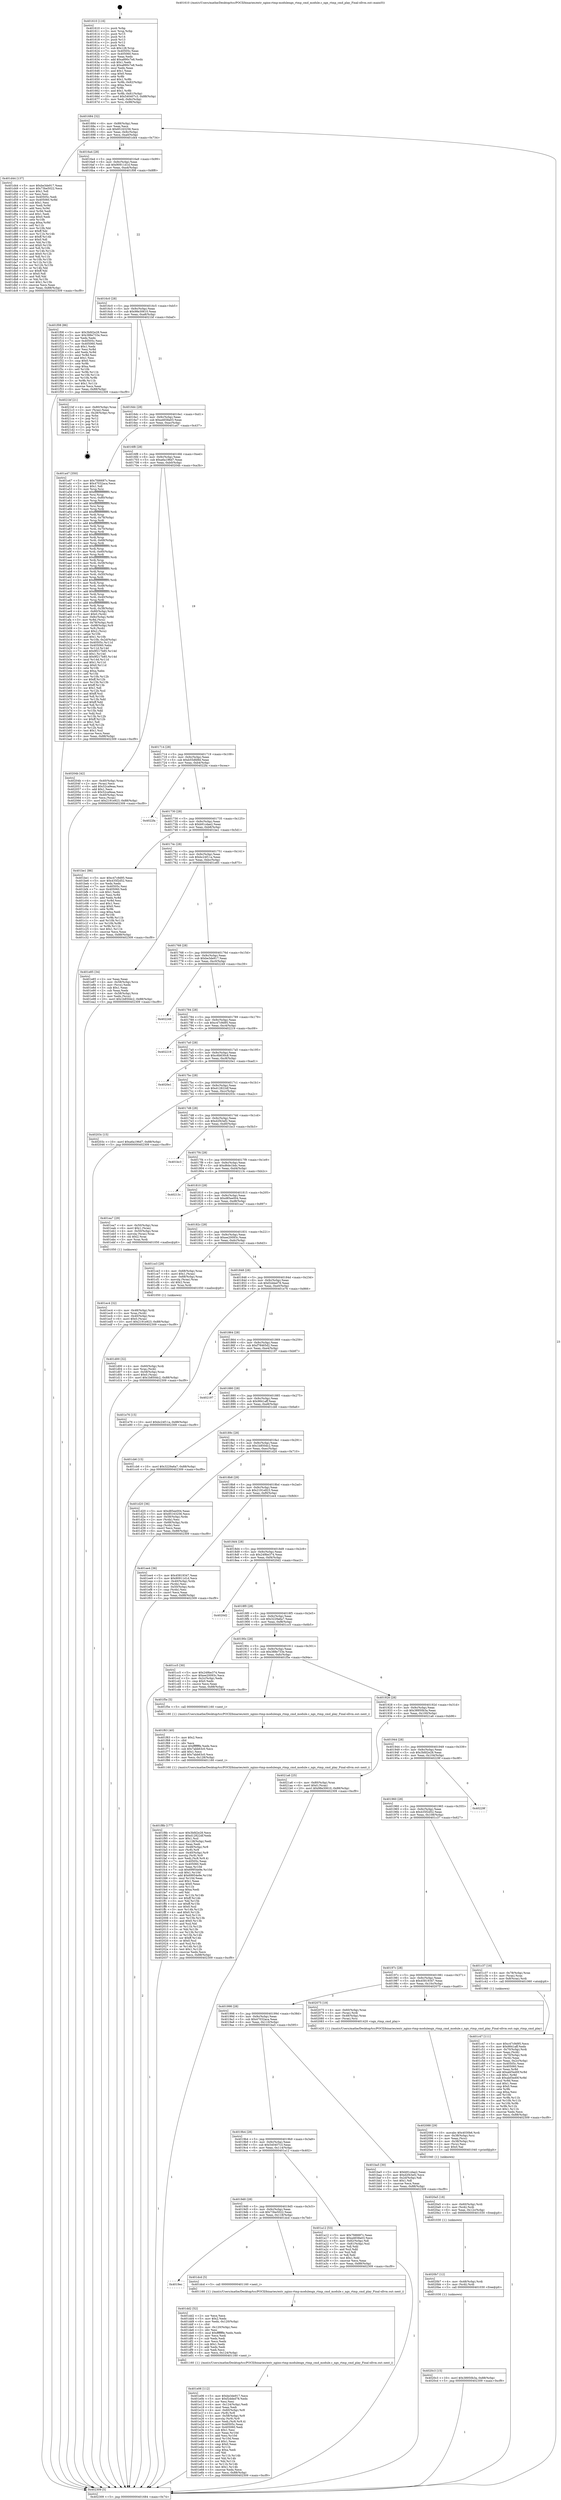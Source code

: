 digraph "0x401610" {
  label = "0x401610 (/mnt/c/Users/mathe/Desktop/tcc/POCII/binaries/extr_nginx-rtmp-modulengx_rtmp_cmd_module.c_ngx_rtmp_cmd_play_Final-ollvm.out::main(0))"
  labelloc = "t"
  node[shape=record]

  Entry [label="",width=0.3,height=0.3,shape=circle,fillcolor=black,style=filled]
  "0x401684" [label="{
     0x401684 [32]\l
     | [instrs]\l
     &nbsp;&nbsp;0x401684 \<+6\>: mov -0x88(%rbp),%eax\l
     &nbsp;&nbsp;0x40168a \<+2\>: mov %eax,%ecx\l
     &nbsp;&nbsp;0x40168c \<+6\>: sub $0x85163256,%ecx\l
     &nbsp;&nbsp;0x401692 \<+6\>: mov %eax,-0x9c(%rbp)\l
     &nbsp;&nbsp;0x401698 \<+6\>: mov %ecx,-0xa0(%rbp)\l
     &nbsp;&nbsp;0x40169e \<+6\>: je 0000000000401d44 \<main+0x734\>\l
  }"]
  "0x401d44" [label="{
     0x401d44 [137]\l
     | [instrs]\l
     &nbsp;&nbsp;0x401d44 \<+5\>: mov $0xbe3de917,%eax\l
     &nbsp;&nbsp;0x401d49 \<+5\>: mov $0x73be5022,%ecx\l
     &nbsp;&nbsp;0x401d4e \<+2\>: mov $0x1,%dl\l
     &nbsp;&nbsp;0x401d50 \<+2\>: xor %esi,%esi\l
     &nbsp;&nbsp;0x401d52 \<+7\>: mov 0x40505c,%edi\l
     &nbsp;&nbsp;0x401d59 \<+8\>: mov 0x405060,%r8d\l
     &nbsp;&nbsp;0x401d61 \<+3\>: sub $0x1,%esi\l
     &nbsp;&nbsp;0x401d64 \<+3\>: mov %edi,%r9d\l
     &nbsp;&nbsp;0x401d67 \<+3\>: add %esi,%r9d\l
     &nbsp;&nbsp;0x401d6a \<+4\>: imul %r9d,%edi\l
     &nbsp;&nbsp;0x401d6e \<+3\>: and $0x1,%edi\l
     &nbsp;&nbsp;0x401d71 \<+3\>: cmp $0x0,%edi\l
     &nbsp;&nbsp;0x401d74 \<+4\>: sete %r10b\l
     &nbsp;&nbsp;0x401d78 \<+4\>: cmp $0xa,%r8d\l
     &nbsp;&nbsp;0x401d7c \<+4\>: setl %r11b\l
     &nbsp;&nbsp;0x401d80 \<+3\>: mov %r10b,%bl\l
     &nbsp;&nbsp;0x401d83 \<+3\>: xor $0xff,%bl\l
     &nbsp;&nbsp;0x401d86 \<+3\>: mov %r11b,%r14b\l
     &nbsp;&nbsp;0x401d89 \<+4\>: xor $0xff,%r14b\l
     &nbsp;&nbsp;0x401d8d \<+3\>: xor $0x0,%dl\l
     &nbsp;&nbsp;0x401d90 \<+3\>: mov %bl,%r15b\l
     &nbsp;&nbsp;0x401d93 \<+4\>: and $0x0,%r15b\l
     &nbsp;&nbsp;0x401d97 \<+3\>: and %dl,%r10b\l
     &nbsp;&nbsp;0x401d9a \<+3\>: mov %r14b,%r12b\l
     &nbsp;&nbsp;0x401d9d \<+4\>: and $0x0,%r12b\l
     &nbsp;&nbsp;0x401da1 \<+3\>: and %dl,%r11b\l
     &nbsp;&nbsp;0x401da4 \<+3\>: or %r10b,%r15b\l
     &nbsp;&nbsp;0x401da7 \<+3\>: or %r11b,%r12b\l
     &nbsp;&nbsp;0x401daa \<+3\>: xor %r12b,%r15b\l
     &nbsp;&nbsp;0x401dad \<+3\>: or %r14b,%bl\l
     &nbsp;&nbsp;0x401db0 \<+3\>: xor $0xff,%bl\l
     &nbsp;&nbsp;0x401db3 \<+3\>: or $0x0,%dl\l
     &nbsp;&nbsp;0x401db6 \<+2\>: and %dl,%bl\l
     &nbsp;&nbsp;0x401db8 \<+3\>: or %bl,%r15b\l
     &nbsp;&nbsp;0x401dbb \<+4\>: test $0x1,%r15b\l
     &nbsp;&nbsp;0x401dbf \<+3\>: cmovne %ecx,%eax\l
     &nbsp;&nbsp;0x401dc2 \<+6\>: mov %eax,-0x88(%rbp)\l
     &nbsp;&nbsp;0x401dc8 \<+5\>: jmp 0000000000402309 \<main+0xcf9\>\l
  }"]
  "0x4016a4" [label="{
     0x4016a4 [28]\l
     | [instrs]\l
     &nbsp;&nbsp;0x4016a4 \<+5\>: jmp 00000000004016a9 \<main+0x99\>\l
     &nbsp;&nbsp;0x4016a9 \<+6\>: mov -0x9c(%rbp),%eax\l
     &nbsp;&nbsp;0x4016af \<+5\>: sub $0x90911d1d,%eax\l
     &nbsp;&nbsp;0x4016b4 \<+6\>: mov %eax,-0xa4(%rbp)\l
     &nbsp;&nbsp;0x4016ba \<+6\>: je 0000000000401f08 \<main+0x8f8\>\l
  }"]
  Exit [label="",width=0.3,height=0.3,shape=circle,fillcolor=black,style=filled,peripheries=2]
  "0x401f08" [label="{
     0x401f08 [86]\l
     | [instrs]\l
     &nbsp;&nbsp;0x401f08 \<+5\>: mov $0x3bfd2e28,%eax\l
     &nbsp;&nbsp;0x401f0d \<+5\>: mov $0x388e733e,%ecx\l
     &nbsp;&nbsp;0x401f12 \<+2\>: xor %edx,%edx\l
     &nbsp;&nbsp;0x401f14 \<+7\>: mov 0x40505c,%esi\l
     &nbsp;&nbsp;0x401f1b \<+7\>: mov 0x405060,%edi\l
     &nbsp;&nbsp;0x401f22 \<+3\>: sub $0x1,%edx\l
     &nbsp;&nbsp;0x401f25 \<+3\>: mov %esi,%r8d\l
     &nbsp;&nbsp;0x401f28 \<+3\>: add %edx,%r8d\l
     &nbsp;&nbsp;0x401f2b \<+4\>: imul %r8d,%esi\l
     &nbsp;&nbsp;0x401f2f \<+3\>: and $0x1,%esi\l
     &nbsp;&nbsp;0x401f32 \<+3\>: cmp $0x0,%esi\l
     &nbsp;&nbsp;0x401f35 \<+4\>: sete %r9b\l
     &nbsp;&nbsp;0x401f39 \<+3\>: cmp $0xa,%edi\l
     &nbsp;&nbsp;0x401f3c \<+4\>: setl %r10b\l
     &nbsp;&nbsp;0x401f40 \<+3\>: mov %r9b,%r11b\l
     &nbsp;&nbsp;0x401f43 \<+3\>: and %r10b,%r11b\l
     &nbsp;&nbsp;0x401f46 \<+3\>: xor %r10b,%r9b\l
     &nbsp;&nbsp;0x401f49 \<+3\>: or %r9b,%r11b\l
     &nbsp;&nbsp;0x401f4c \<+4\>: test $0x1,%r11b\l
     &nbsp;&nbsp;0x401f50 \<+3\>: cmovne %ecx,%eax\l
     &nbsp;&nbsp;0x401f53 \<+6\>: mov %eax,-0x88(%rbp)\l
     &nbsp;&nbsp;0x401f59 \<+5\>: jmp 0000000000402309 \<main+0xcf9\>\l
  }"]
  "0x4016c0" [label="{
     0x4016c0 [28]\l
     | [instrs]\l
     &nbsp;&nbsp;0x4016c0 \<+5\>: jmp 00000000004016c5 \<main+0xb5\>\l
     &nbsp;&nbsp;0x4016c5 \<+6\>: mov -0x9c(%rbp),%eax\l
     &nbsp;&nbsp;0x4016cb \<+5\>: sub $0x98e30610,%eax\l
     &nbsp;&nbsp;0x4016d0 \<+6\>: mov %eax,-0xa8(%rbp)\l
     &nbsp;&nbsp;0x4016d6 \<+6\>: je 00000000004021bf \<main+0xbaf\>\l
  }"]
  "0x4020c3" [label="{
     0x4020c3 [15]\l
     | [instrs]\l
     &nbsp;&nbsp;0x4020c3 \<+10\>: movl $0x38950b3a,-0x88(%rbp)\l
     &nbsp;&nbsp;0x4020cd \<+5\>: jmp 0000000000402309 \<main+0xcf9\>\l
  }"]
  "0x4021bf" [label="{
     0x4021bf [21]\l
     | [instrs]\l
     &nbsp;&nbsp;0x4021bf \<+4\>: mov -0x80(%rbp),%rax\l
     &nbsp;&nbsp;0x4021c3 \<+2\>: mov (%rax),%eax\l
     &nbsp;&nbsp;0x4021c5 \<+4\>: lea -0x28(%rbp),%rsp\l
     &nbsp;&nbsp;0x4021c9 \<+1\>: pop %rbx\l
     &nbsp;&nbsp;0x4021ca \<+2\>: pop %r12\l
     &nbsp;&nbsp;0x4021cc \<+2\>: pop %r13\l
     &nbsp;&nbsp;0x4021ce \<+2\>: pop %r14\l
     &nbsp;&nbsp;0x4021d0 \<+2\>: pop %r15\l
     &nbsp;&nbsp;0x4021d2 \<+1\>: pop %rbp\l
     &nbsp;&nbsp;0x4021d3 \<+1\>: ret\l
  }"]
  "0x4016dc" [label="{
     0x4016dc [28]\l
     | [instrs]\l
     &nbsp;&nbsp;0x4016dc \<+5\>: jmp 00000000004016e1 \<main+0xd1\>\l
     &nbsp;&nbsp;0x4016e1 \<+6\>: mov -0x9c(%rbp),%eax\l
     &nbsp;&nbsp;0x4016e7 \<+5\>: sub $0xa4658a03,%eax\l
     &nbsp;&nbsp;0x4016ec \<+6\>: mov %eax,-0xac(%rbp)\l
     &nbsp;&nbsp;0x4016f2 \<+6\>: je 0000000000401a47 \<main+0x437\>\l
  }"]
  "0x4020b7" [label="{
     0x4020b7 [12]\l
     | [instrs]\l
     &nbsp;&nbsp;0x4020b7 \<+4\>: mov -0x48(%rbp),%rdi\l
     &nbsp;&nbsp;0x4020bb \<+3\>: mov (%rdi),%rdi\l
     &nbsp;&nbsp;0x4020be \<+5\>: call 0000000000401030 \<free@plt\>\l
     | [calls]\l
     &nbsp;&nbsp;0x401030 \{1\} (unknown)\l
  }"]
  "0x401a47" [label="{
     0x401a47 [350]\l
     | [instrs]\l
     &nbsp;&nbsp;0x401a47 \<+5\>: mov $0x7fd6687c,%eax\l
     &nbsp;&nbsp;0x401a4c \<+5\>: mov $0x47032aca,%ecx\l
     &nbsp;&nbsp;0x401a51 \<+2\>: mov $0x1,%dl\l
     &nbsp;&nbsp;0x401a53 \<+3\>: mov %rsp,%rsi\l
     &nbsp;&nbsp;0x401a56 \<+4\>: add $0xfffffffffffffff0,%rsi\l
     &nbsp;&nbsp;0x401a5a \<+3\>: mov %rsi,%rsp\l
     &nbsp;&nbsp;0x401a5d \<+4\>: mov %rsi,-0x80(%rbp)\l
     &nbsp;&nbsp;0x401a61 \<+3\>: mov %rsp,%rsi\l
     &nbsp;&nbsp;0x401a64 \<+4\>: add $0xfffffffffffffff0,%rsi\l
     &nbsp;&nbsp;0x401a68 \<+3\>: mov %rsi,%rsp\l
     &nbsp;&nbsp;0x401a6b \<+3\>: mov %rsp,%rdi\l
     &nbsp;&nbsp;0x401a6e \<+4\>: add $0xfffffffffffffff0,%rdi\l
     &nbsp;&nbsp;0x401a72 \<+3\>: mov %rdi,%rsp\l
     &nbsp;&nbsp;0x401a75 \<+4\>: mov %rdi,-0x78(%rbp)\l
     &nbsp;&nbsp;0x401a79 \<+3\>: mov %rsp,%rdi\l
     &nbsp;&nbsp;0x401a7c \<+4\>: add $0xfffffffffffffff0,%rdi\l
     &nbsp;&nbsp;0x401a80 \<+3\>: mov %rdi,%rsp\l
     &nbsp;&nbsp;0x401a83 \<+4\>: mov %rdi,-0x70(%rbp)\l
     &nbsp;&nbsp;0x401a87 \<+3\>: mov %rsp,%rdi\l
     &nbsp;&nbsp;0x401a8a \<+4\>: add $0xfffffffffffffff0,%rdi\l
     &nbsp;&nbsp;0x401a8e \<+3\>: mov %rdi,%rsp\l
     &nbsp;&nbsp;0x401a91 \<+4\>: mov %rdi,-0x68(%rbp)\l
     &nbsp;&nbsp;0x401a95 \<+3\>: mov %rsp,%rdi\l
     &nbsp;&nbsp;0x401a98 \<+4\>: add $0xfffffffffffffff0,%rdi\l
     &nbsp;&nbsp;0x401a9c \<+3\>: mov %rdi,%rsp\l
     &nbsp;&nbsp;0x401a9f \<+4\>: mov %rdi,-0x60(%rbp)\l
     &nbsp;&nbsp;0x401aa3 \<+3\>: mov %rsp,%rdi\l
     &nbsp;&nbsp;0x401aa6 \<+4\>: add $0xfffffffffffffff0,%rdi\l
     &nbsp;&nbsp;0x401aaa \<+3\>: mov %rdi,%rsp\l
     &nbsp;&nbsp;0x401aad \<+4\>: mov %rdi,-0x58(%rbp)\l
     &nbsp;&nbsp;0x401ab1 \<+3\>: mov %rsp,%rdi\l
     &nbsp;&nbsp;0x401ab4 \<+4\>: add $0xfffffffffffffff0,%rdi\l
     &nbsp;&nbsp;0x401ab8 \<+3\>: mov %rdi,%rsp\l
     &nbsp;&nbsp;0x401abb \<+4\>: mov %rdi,-0x50(%rbp)\l
     &nbsp;&nbsp;0x401abf \<+3\>: mov %rsp,%rdi\l
     &nbsp;&nbsp;0x401ac2 \<+4\>: add $0xfffffffffffffff0,%rdi\l
     &nbsp;&nbsp;0x401ac6 \<+3\>: mov %rdi,%rsp\l
     &nbsp;&nbsp;0x401ac9 \<+4\>: mov %rdi,-0x48(%rbp)\l
     &nbsp;&nbsp;0x401acd \<+3\>: mov %rsp,%rdi\l
     &nbsp;&nbsp;0x401ad0 \<+4\>: add $0xfffffffffffffff0,%rdi\l
     &nbsp;&nbsp;0x401ad4 \<+3\>: mov %rdi,%rsp\l
     &nbsp;&nbsp;0x401ad7 \<+4\>: mov %rdi,-0x40(%rbp)\l
     &nbsp;&nbsp;0x401adb \<+3\>: mov %rsp,%rdi\l
     &nbsp;&nbsp;0x401ade \<+4\>: add $0xfffffffffffffff0,%rdi\l
     &nbsp;&nbsp;0x401ae2 \<+3\>: mov %rdi,%rsp\l
     &nbsp;&nbsp;0x401ae5 \<+4\>: mov %rdi,-0x38(%rbp)\l
     &nbsp;&nbsp;0x401ae9 \<+4\>: mov -0x80(%rbp),%rdi\l
     &nbsp;&nbsp;0x401aed \<+6\>: movl $0x0,(%rdi)\l
     &nbsp;&nbsp;0x401af3 \<+7\>: mov -0x8c(%rbp),%r8d\l
     &nbsp;&nbsp;0x401afa \<+3\>: mov %r8d,(%rsi)\l
     &nbsp;&nbsp;0x401afd \<+4\>: mov -0x78(%rbp),%rdi\l
     &nbsp;&nbsp;0x401b01 \<+7\>: mov -0x98(%rbp),%r9\l
     &nbsp;&nbsp;0x401b08 \<+3\>: mov %r9,(%rdi)\l
     &nbsp;&nbsp;0x401b0b \<+3\>: cmpl $0x2,(%rsi)\l
     &nbsp;&nbsp;0x401b0e \<+4\>: setne %r10b\l
     &nbsp;&nbsp;0x401b12 \<+4\>: and $0x1,%r10b\l
     &nbsp;&nbsp;0x401b16 \<+4\>: mov %r10b,-0x2d(%rbp)\l
     &nbsp;&nbsp;0x401b1a \<+8\>: mov 0x40505c,%r11d\l
     &nbsp;&nbsp;0x401b22 \<+7\>: mov 0x405060,%ebx\l
     &nbsp;&nbsp;0x401b29 \<+3\>: mov %r11d,%r14d\l
     &nbsp;&nbsp;0x401b2c \<+7\>: add $0x9f217b85,%r14d\l
     &nbsp;&nbsp;0x401b33 \<+4\>: sub $0x1,%r14d\l
     &nbsp;&nbsp;0x401b37 \<+7\>: sub $0x9f217b85,%r14d\l
     &nbsp;&nbsp;0x401b3e \<+4\>: imul %r14d,%r11d\l
     &nbsp;&nbsp;0x401b42 \<+4\>: and $0x1,%r11d\l
     &nbsp;&nbsp;0x401b46 \<+4\>: cmp $0x0,%r11d\l
     &nbsp;&nbsp;0x401b4a \<+4\>: sete %r10b\l
     &nbsp;&nbsp;0x401b4e \<+3\>: cmp $0xa,%ebx\l
     &nbsp;&nbsp;0x401b51 \<+4\>: setl %r15b\l
     &nbsp;&nbsp;0x401b55 \<+3\>: mov %r10b,%r12b\l
     &nbsp;&nbsp;0x401b58 \<+4\>: xor $0xff,%r12b\l
     &nbsp;&nbsp;0x401b5c \<+3\>: mov %r15b,%r13b\l
     &nbsp;&nbsp;0x401b5f \<+4\>: xor $0xff,%r13b\l
     &nbsp;&nbsp;0x401b63 \<+3\>: xor $0x1,%dl\l
     &nbsp;&nbsp;0x401b66 \<+3\>: mov %r12b,%sil\l
     &nbsp;&nbsp;0x401b69 \<+4\>: and $0xff,%sil\l
     &nbsp;&nbsp;0x401b6d \<+3\>: and %dl,%r10b\l
     &nbsp;&nbsp;0x401b70 \<+3\>: mov %r13b,%dil\l
     &nbsp;&nbsp;0x401b73 \<+4\>: and $0xff,%dil\l
     &nbsp;&nbsp;0x401b77 \<+3\>: and %dl,%r15b\l
     &nbsp;&nbsp;0x401b7a \<+3\>: or %r10b,%sil\l
     &nbsp;&nbsp;0x401b7d \<+3\>: or %r15b,%dil\l
     &nbsp;&nbsp;0x401b80 \<+3\>: xor %dil,%sil\l
     &nbsp;&nbsp;0x401b83 \<+3\>: or %r13b,%r12b\l
     &nbsp;&nbsp;0x401b86 \<+4\>: xor $0xff,%r12b\l
     &nbsp;&nbsp;0x401b8a \<+3\>: or $0x1,%dl\l
     &nbsp;&nbsp;0x401b8d \<+3\>: and %dl,%r12b\l
     &nbsp;&nbsp;0x401b90 \<+3\>: or %r12b,%sil\l
     &nbsp;&nbsp;0x401b93 \<+4\>: test $0x1,%sil\l
     &nbsp;&nbsp;0x401b97 \<+3\>: cmovne %ecx,%eax\l
     &nbsp;&nbsp;0x401b9a \<+6\>: mov %eax,-0x88(%rbp)\l
     &nbsp;&nbsp;0x401ba0 \<+5\>: jmp 0000000000402309 \<main+0xcf9\>\l
  }"]
  "0x4016f8" [label="{
     0x4016f8 [28]\l
     | [instrs]\l
     &nbsp;&nbsp;0x4016f8 \<+5\>: jmp 00000000004016fd \<main+0xed\>\l
     &nbsp;&nbsp;0x4016fd \<+6\>: mov -0x9c(%rbp),%eax\l
     &nbsp;&nbsp;0x401703 \<+5\>: sub $0xa6a196d7,%eax\l
     &nbsp;&nbsp;0x401708 \<+6\>: mov %eax,-0xb0(%rbp)\l
     &nbsp;&nbsp;0x40170e \<+6\>: je 000000000040204b \<main+0xa3b\>\l
  }"]
  "0x4020a5" [label="{
     0x4020a5 [18]\l
     | [instrs]\l
     &nbsp;&nbsp;0x4020a5 \<+4\>: mov -0x60(%rbp),%rdi\l
     &nbsp;&nbsp;0x4020a9 \<+3\>: mov (%rdi),%rdi\l
     &nbsp;&nbsp;0x4020ac \<+6\>: mov %eax,-0x12c(%rbp)\l
     &nbsp;&nbsp;0x4020b2 \<+5\>: call 0000000000401030 \<free@plt\>\l
     | [calls]\l
     &nbsp;&nbsp;0x401030 \{1\} (unknown)\l
  }"]
  "0x40204b" [label="{
     0x40204b [42]\l
     | [instrs]\l
     &nbsp;&nbsp;0x40204b \<+4\>: mov -0x40(%rbp),%rax\l
     &nbsp;&nbsp;0x40204f \<+2\>: mov (%rax),%ecx\l
     &nbsp;&nbsp;0x402051 \<+6\>: add $0x52ca9eaa,%ecx\l
     &nbsp;&nbsp;0x402057 \<+3\>: add $0x1,%ecx\l
     &nbsp;&nbsp;0x40205a \<+6\>: sub $0x52ca9eaa,%ecx\l
     &nbsp;&nbsp;0x402060 \<+4\>: mov -0x40(%rbp),%rax\l
     &nbsp;&nbsp;0x402064 \<+2\>: mov %ecx,(%rax)\l
     &nbsp;&nbsp;0x402066 \<+10\>: movl $0x2191e923,-0x88(%rbp)\l
     &nbsp;&nbsp;0x402070 \<+5\>: jmp 0000000000402309 \<main+0xcf9\>\l
  }"]
  "0x401714" [label="{
     0x401714 [28]\l
     | [instrs]\l
     &nbsp;&nbsp;0x401714 \<+5\>: jmp 0000000000401719 \<main+0x109\>\l
     &nbsp;&nbsp;0x401719 \<+6\>: mov -0x9c(%rbp),%eax\l
     &nbsp;&nbsp;0x40171f \<+5\>: sub $0xb55dfd9d,%eax\l
     &nbsp;&nbsp;0x401724 \<+6\>: mov %eax,-0xb4(%rbp)\l
     &nbsp;&nbsp;0x40172a \<+6\>: je 00000000004022fa \<main+0xcea\>\l
  }"]
  "0x402088" [label="{
     0x402088 [29]\l
     | [instrs]\l
     &nbsp;&nbsp;0x402088 \<+10\>: movabs $0x4030b6,%rdi\l
     &nbsp;&nbsp;0x402092 \<+4\>: mov -0x38(%rbp),%rsi\l
     &nbsp;&nbsp;0x402096 \<+2\>: mov %eax,(%rsi)\l
     &nbsp;&nbsp;0x402098 \<+4\>: mov -0x38(%rbp),%rsi\l
     &nbsp;&nbsp;0x40209c \<+2\>: mov (%rsi),%esi\l
     &nbsp;&nbsp;0x40209e \<+2\>: mov $0x0,%al\l
     &nbsp;&nbsp;0x4020a0 \<+5\>: call 0000000000401040 \<printf@plt\>\l
     | [calls]\l
     &nbsp;&nbsp;0x401040 \{1\} (unknown)\l
  }"]
  "0x4022fa" [label="{
     0x4022fa\l
  }", style=dashed]
  "0x401730" [label="{
     0x401730 [28]\l
     | [instrs]\l
     &nbsp;&nbsp;0x401730 \<+5\>: jmp 0000000000401735 \<main+0x125\>\l
     &nbsp;&nbsp;0x401735 \<+6\>: mov -0x9c(%rbp),%eax\l
     &nbsp;&nbsp;0x40173b \<+5\>: sub $0xb91cdae2,%eax\l
     &nbsp;&nbsp;0x401740 \<+6\>: mov %eax,-0xb8(%rbp)\l
     &nbsp;&nbsp;0x401746 \<+6\>: je 0000000000401be1 \<main+0x5d1\>\l
  }"]
  "0x401f8b" [label="{
     0x401f8b [177]\l
     | [instrs]\l
     &nbsp;&nbsp;0x401f8b \<+5\>: mov $0x3bfd2e28,%ecx\l
     &nbsp;&nbsp;0x401f90 \<+5\>: mov $0xd12822df,%edx\l
     &nbsp;&nbsp;0x401f95 \<+3\>: mov $0x1,%sil\l
     &nbsp;&nbsp;0x401f98 \<+6\>: mov -0x128(%rbp),%edi\l
     &nbsp;&nbsp;0x401f9e \<+3\>: imul %eax,%edi\l
     &nbsp;&nbsp;0x401fa1 \<+4\>: mov -0x48(%rbp),%r8\l
     &nbsp;&nbsp;0x401fa5 \<+3\>: mov (%r8),%r8\l
     &nbsp;&nbsp;0x401fa8 \<+4\>: mov -0x40(%rbp),%r9\l
     &nbsp;&nbsp;0x401fac \<+3\>: movslq (%r9),%r9\l
     &nbsp;&nbsp;0x401faf \<+4\>: mov %edi,(%r8,%r9,4)\l
     &nbsp;&nbsp;0x401fb3 \<+7\>: mov 0x40505c,%eax\l
     &nbsp;&nbsp;0x401fba \<+7\>: mov 0x405060,%edi\l
     &nbsp;&nbsp;0x401fc1 \<+3\>: mov %eax,%r10d\l
     &nbsp;&nbsp;0x401fc4 \<+7\>: sub $0x69954e9e,%r10d\l
     &nbsp;&nbsp;0x401fcb \<+4\>: sub $0x1,%r10d\l
     &nbsp;&nbsp;0x401fcf \<+7\>: add $0x69954e9e,%r10d\l
     &nbsp;&nbsp;0x401fd6 \<+4\>: imul %r10d,%eax\l
     &nbsp;&nbsp;0x401fda \<+3\>: and $0x1,%eax\l
     &nbsp;&nbsp;0x401fdd \<+3\>: cmp $0x0,%eax\l
     &nbsp;&nbsp;0x401fe0 \<+4\>: sete %r11b\l
     &nbsp;&nbsp;0x401fe4 \<+3\>: cmp $0xa,%edi\l
     &nbsp;&nbsp;0x401fe7 \<+3\>: setl %bl\l
     &nbsp;&nbsp;0x401fea \<+3\>: mov %r11b,%r14b\l
     &nbsp;&nbsp;0x401fed \<+4\>: xor $0xff,%r14b\l
     &nbsp;&nbsp;0x401ff1 \<+3\>: mov %bl,%r15b\l
     &nbsp;&nbsp;0x401ff4 \<+4\>: xor $0xff,%r15b\l
     &nbsp;&nbsp;0x401ff8 \<+4\>: xor $0x0,%sil\l
     &nbsp;&nbsp;0x401ffc \<+3\>: mov %r14b,%r12b\l
     &nbsp;&nbsp;0x401fff \<+4\>: and $0x0,%r12b\l
     &nbsp;&nbsp;0x402003 \<+3\>: and %sil,%r11b\l
     &nbsp;&nbsp;0x402006 \<+3\>: mov %r15b,%r13b\l
     &nbsp;&nbsp;0x402009 \<+4\>: and $0x0,%r13b\l
     &nbsp;&nbsp;0x40200d \<+3\>: and %sil,%bl\l
     &nbsp;&nbsp;0x402010 \<+3\>: or %r11b,%r12b\l
     &nbsp;&nbsp;0x402013 \<+3\>: or %bl,%r13b\l
     &nbsp;&nbsp;0x402016 \<+3\>: xor %r13b,%r12b\l
     &nbsp;&nbsp;0x402019 \<+3\>: or %r15b,%r14b\l
     &nbsp;&nbsp;0x40201c \<+4\>: xor $0xff,%r14b\l
     &nbsp;&nbsp;0x402020 \<+4\>: or $0x0,%sil\l
     &nbsp;&nbsp;0x402024 \<+3\>: and %sil,%r14b\l
     &nbsp;&nbsp;0x402027 \<+3\>: or %r14b,%r12b\l
     &nbsp;&nbsp;0x40202a \<+4\>: test $0x1,%r12b\l
     &nbsp;&nbsp;0x40202e \<+3\>: cmovne %edx,%ecx\l
     &nbsp;&nbsp;0x402031 \<+6\>: mov %ecx,-0x88(%rbp)\l
     &nbsp;&nbsp;0x402037 \<+5\>: jmp 0000000000402309 \<main+0xcf9\>\l
  }"]
  "0x401be1" [label="{
     0x401be1 [86]\l
     | [instrs]\l
     &nbsp;&nbsp;0x401be1 \<+5\>: mov $0xc47c9d95,%eax\l
     &nbsp;&nbsp;0x401be6 \<+5\>: mov $0x435f2d52,%ecx\l
     &nbsp;&nbsp;0x401beb \<+2\>: xor %edx,%edx\l
     &nbsp;&nbsp;0x401bed \<+7\>: mov 0x40505c,%esi\l
     &nbsp;&nbsp;0x401bf4 \<+7\>: mov 0x405060,%edi\l
     &nbsp;&nbsp;0x401bfb \<+3\>: sub $0x1,%edx\l
     &nbsp;&nbsp;0x401bfe \<+3\>: mov %esi,%r8d\l
     &nbsp;&nbsp;0x401c01 \<+3\>: add %edx,%r8d\l
     &nbsp;&nbsp;0x401c04 \<+4\>: imul %r8d,%esi\l
     &nbsp;&nbsp;0x401c08 \<+3\>: and $0x1,%esi\l
     &nbsp;&nbsp;0x401c0b \<+3\>: cmp $0x0,%esi\l
     &nbsp;&nbsp;0x401c0e \<+4\>: sete %r9b\l
     &nbsp;&nbsp;0x401c12 \<+3\>: cmp $0xa,%edi\l
     &nbsp;&nbsp;0x401c15 \<+4\>: setl %r10b\l
     &nbsp;&nbsp;0x401c19 \<+3\>: mov %r9b,%r11b\l
     &nbsp;&nbsp;0x401c1c \<+3\>: and %r10b,%r11b\l
     &nbsp;&nbsp;0x401c1f \<+3\>: xor %r10b,%r9b\l
     &nbsp;&nbsp;0x401c22 \<+3\>: or %r9b,%r11b\l
     &nbsp;&nbsp;0x401c25 \<+4\>: test $0x1,%r11b\l
     &nbsp;&nbsp;0x401c29 \<+3\>: cmovne %ecx,%eax\l
     &nbsp;&nbsp;0x401c2c \<+6\>: mov %eax,-0x88(%rbp)\l
     &nbsp;&nbsp;0x401c32 \<+5\>: jmp 0000000000402309 \<main+0xcf9\>\l
  }"]
  "0x40174c" [label="{
     0x40174c [28]\l
     | [instrs]\l
     &nbsp;&nbsp;0x40174c \<+5\>: jmp 0000000000401751 \<main+0x141\>\l
     &nbsp;&nbsp;0x401751 \<+6\>: mov -0x9c(%rbp),%eax\l
     &nbsp;&nbsp;0x401757 \<+5\>: sub $0xbc24f11a,%eax\l
     &nbsp;&nbsp;0x40175c \<+6\>: mov %eax,-0xbc(%rbp)\l
     &nbsp;&nbsp;0x401762 \<+6\>: je 0000000000401e85 \<main+0x875\>\l
  }"]
  "0x401f63" [label="{
     0x401f63 [40]\l
     | [instrs]\l
     &nbsp;&nbsp;0x401f63 \<+5\>: mov $0x2,%ecx\l
     &nbsp;&nbsp;0x401f68 \<+1\>: cltd\l
     &nbsp;&nbsp;0x401f69 \<+2\>: idiv %ecx\l
     &nbsp;&nbsp;0x401f6b \<+6\>: imul $0xfffffffe,%edx,%ecx\l
     &nbsp;&nbsp;0x401f71 \<+6\>: sub $0x7abb63c0,%ecx\l
     &nbsp;&nbsp;0x401f77 \<+3\>: add $0x1,%ecx\l
     &nbsp;&nbsp;0x401f7a \<+6\>: add $0x7abb63c0,%ecx\l
     &nbsp;&nbsp;0x401f80 \<+6\>: mov %ecx,-0x128(%rbp)\l
     &nbsp;&nbsp;0x401f86 \<+5\>: call 0000000000401160 \<next_i\>\l
     | [calls]\l
     &nbsp;&nbsp;0x401160 \{1\} (/mnt/c/Users/mathe/Desktop/tcc/POCII/binaries/extr_nginx-rtmp-modulengx_rtmp_cmd_module.c_ngx_rtmp_cmd_play_Final-ollvm.out::next_i)\l
  }"]
  "0x401e85" [label="{
     0x401e85 [34]\l
     | [instrs]\l
     &nbsp;&nbsp;0x401e85 \<+2\>: xor %eax,%eax\l
     &nbsp;&nbsp;0x401e87 \<+4\>: mov -0x58(%rbp),%rcx\l
     &nbsp;&nbsp;0x401e8b \<+2\>: mov (%rcx),%edx\l
     &nbsp;&nbsp;0x401e8d \<+3\>: sub $0x1,%eax\l
     &nbsp;&nbsp;0x401e90 \<+2\>: sub %eax,%edx\l
     &nbsp;&nbsp;0x401e92 \<+4\>: mov -0x58(%rbp),%rcx\l
     &nbsp;&nbsp;0x401e96 \<+2\>: mov %edx,(%rcx)\l
     &nbsp;&nbsp;0x401e98 \<+10\>: movl $0x1b850dc2,-0x88(%rbp)\l
     &nbsp;&nbsp;0x401ea2 \<+5\>: jmp 0000000000402309 \<main+0xcf9\>\l
  }"]
  "0x401768" [label="{
     0x401768 [28]\l
     | [instrs]\l
     &nbsp;&nbsp;0x401768 \<+5\>: jmp 000000000040176d \<main+0x15d\>\l
     &nbsp;&nbsp;0x40176d \<+6\>: mov -0x9c(%rbp),%eax\l
     &nbsp;&nbsp;0x401773 \<+5\>: sub $0xbe3de917,%eax\l
     &nbsp;&nbsp;0x401778 \<+6\>: mov %eax,-0xc0(%rbp)\l
     &nbsp;&nbsp;0x40177e \<+6\>: je 0000000000402249 \<main+0xc39\>\l
  }"]
  "0x401ec4" [label="{
     0x401ec4 [32]\l
     | [instrs]\l
     &nbsp;&nbsp;0x401ec4 \<+4\>: mov -0x48(%rbp),%rdi\l
     &nbsp;&nbsp;0x401ec8 \<+3\>: mov %rax,(%rdi)\l
     &nbsp;&nbsp;0x401ecb \<+4\>: mov -0x40(%rbp),%rax\l
     &nbsp;&nbsp;0x401ecf \<+6\>: movl $0x0,(%rax)\l
     &nbsp;&nbsp;0x401ed5 \<+10\>: movl $0x2191e923,-0x88(%rbp)\l
     &nbsp;&nbsp;0x401edf \<+5\>: jmp 0000000000402309 \<main+0xcf9\>\l
  }"]
  "0x402249" [label="{
     0x402249\l
  }", style=dashed]
  "0x401784" [label="{
     0x401784 [28]\l
     | [instrs]\l
     &nbsp;&nbsp;0x401784 \<+5\>: jmp 0000000000401789 \<main+0x179\>\l
     &nbsp;&nbsp;0x401789 \<+6\>: mov -0x9c(%rbp),%eax\l
     &nbsp;&nbsp;0x40178f \<+5\>: sub $0xc47c9d95,%eax\l
     &nbsp;&nbsp;0x401794 \<+6\>: mov %eax,-0xc4(%rbp)\l
     &nbsp;&nbsp;0x40179a \<+6\>: je 0000000000402219 \<main+0xc09\>\l
  }"]
  "0x401e06" [label="{
     0x401e06 [112]\l
     | [instrs]\l
     &nbsp;&nbsp;0x401e06 \<+5\>: mov $0xbe3de917,%ecx\l
     &nbsp;&nbsp;0x401e0b \<+5\>: mov $0xf2dded78,%edx\l
     &nbsp;&nbsp;0x401e10 \<+2\>: xor %esi,%esi\l
     &nbsp;&nbsp;0x401e12 \<+6\>: mov -0x124(%rbp),%edi\l
     &nbsp;&nbsp;0x401e18 \<+3\>: imul %eax,%edi\l
     &nbsp;&nbsp;0x401e1b \<+4\>: mov -0x60(%rbp),%r8\l
     &nbsp;&nbsp;0x401e1f \<+3\>: mov (%r8),%r8\l
     &nbsp;&nbsp;0x401e22 \<+4\>: mov -0x58(%rbp),%r9\l
     &nbsp;&nbsp;0x401e26 \<+3\>: movslq (%r9),%r9\l
     &nbsp;&nbsp;0x401e29 \<+4\>: mov %edi,(%r8,%r9,4)\l
     &nbsp;&nbsp;0x401e2d \<+7\>: mov 0x40505c,%eax\l
     &nbsp;&nbsp;0x401e34 \<+7\>: mov 0x405060,%edi\l
     &nbsp;&nbsp;0x401e3b \<+3\>: sub $0x1,%esi\l
     &nbsp;&nbsp;0x401e3e \<+3\>: mov %eax,%r10d\l
     &nbsp;&nbsp;0x401e41 \<+3\>: add %esi,%r10d\l
     &nbsp;&nbsp;0x401e44 \<+4\>: imul %r10d,%eax\l
     &nbsp;&nbsp;0x401e48 \<+3\>: and $0x1,%eax\l
     &nbsp;&nbsp;0x401e4b \<+3\>: cmp $0x0,%eax\l
     &nbsp;&nbsp;0x401e4e \<+4\>: sete %r11b\l
     &nbsp;&nbsp;0x401e52 \<+3\>: cmp $0xa,%edi\l
     &nbsp;&nbsp;0x401e55 \<+3\>: setl %bl\l
     &nbsp;&nbsp;0x401e58 \<+3\>: mov %r11b,%r14b\l
     &nbsp;&nbsp;0x401e5b \<+3\>: and %bl,%r14b\l
     &nbsp;&nbsp;0x401e5e \<+3\>: xor %bl,%r11b\l
     &nbsp;&nbsp;0x401e61 \<+3\>: or %r11b,%r14b\l
     &nbsp;&nbsp;0x401e64 \<+4\>: test $0x1,%r14b\l
     &nbsp;&nbsp;0x401e68 \<+3\>: cmovne %edx,%ecx\l
     &nbsp;&nbsp;0x401e6b \<+6\>: mov %ecx,-0x88(%rbp)\l
     &nbsp;&nbsp;0x401e71 \<+5\>: jmp 0000000000402309 \<main+0xcf9\>\l
  }"]
  "0x402219" [label="{
     0x402219\l
  }", style=dashed]
  "0x4017a0" [label="{
     0x4017a0 [28]\l
     | [instrs]\l
     &nbsp;&nbsp;0x4017a0 \<+5\>: jmp 00000000004017a5 \<main+0x195\>\l
     &nbsp;&nbsp;0x4017a5 \<+6\>: mov -0x9c(%rbp),%eax\l
     &nbsp;&nbsp;0x4017ab \<+5\>: sub $0xc6b630c8,%eax\l
     &nbsp;&nbsp;0x4017b0 \<+6\>: mov %eax,-0xc8(%rbp)\l
     &nbsp;&nbsp;0x4017b6 \<+6\>: je 00000000004020e1 \<main+0xad1\>\l
  }"]
  "0x401dd2" [label="{
     0x401dd2 [52]\l
     | [instrs]\l
     &nbsp;&nbsp;0x401dd2 \<+2\>: xor %ecx,%ecx\l
     &nbsp;&nbsp;0x401dd4 \<+5\>: mov $0x2,%edx\l
     &nbsp;&nbsp;0x401dd9 \<+6\>: mov %edx,-0x120(%rbp)\l
     &nbsp;&nbsp;0x401ddf \<+1\>: cltd\l
     &nbsp;&nbsp;0x401de0 \<+6\>: mov -0x120(%rbp),%esi\l
     &nbsp;&nbsp;0x401de6 \<+2\>: idiv %esi\l
     &nbsp;&nbsp;0x401de8 \<+6\>: imul $0xfffffffe,%edx,%edx\l
     &nbsp;&nbsp;0x401dee \<+2\>: mov %ecx,%edi\l
     &nbsp;&nbsp;0x401df0 \<+2\>: sub %edx,%edi\l
     &nbsp;&nbsp;0x401df2 \<+2\>: mov %ecx,%edx\l
     &nbsp;&nbsp;0x401df4 \<+3\>: sub $0x1,%edx\l
     &nbsp;&nbsp;0x401df7 \<+2\>: add %edx,%edi\l
     &nbsp;&nbsp;0x401df9 \<+2\>: sub %edi,%ecx\l
     &nbsp;&nbsp;0x401dfb \<+6\>: mov %ecx,-0x124(%rbp)\l
     &nbsp;&nbsp;0x401e01 \<+5\>: call 0000000000401160 \<next_i\>\l
     | [calls]\l
     &nbsp;&nbsp;0x401160 \{1\} (/mnt/c/Users/mathe/Desktop/tcc/POCII/binaries/extr_nginx-rtmp-modulengx_rtmp_cmd_module.c_ngx_rtmp_cmd_play_Final-ollvm.out::next_i)\l
  }"]
  "0x4020e1" [label="{
     0x4020e1\l
  }", style=dashed]
  "0x4017bc" [label="{
     0x4017bc [28]\l
     | [instrs]\l
     &nbsp;&nbsp;0x4017bc \<+5\>: jmp 00000000004017c1 \<main+0x1b1\>\l
     &nbsp;&nbsp;0x4017c1 \<+6\>: mov -0x9c(%rbp),%eax\l
     &nbsp;&nbsp;0x4017c7 \<+5\>: sub $0xd12822df,%eax\l
     &nbsp;&nbsp;0x4017cc \<+6\>: mov %eax,-0xcc(%rbp)\l
     &nbsp;&nbsp;0x4017d2 \<+6\>: je 000000000040203c \<main+0xa2c\>\l
  }"]
  "0x4019ec" [label="{
     0x4019ec\l
  }", style=dashed]
  "0x40203c" [label="{
     0x40203c [15]\l
     | [instrs]\l
     &nbsp;&nbsp;0x40203c \<+10\>: movl $0xa6a196d7,-0x88(%rbp)\l
     &nbsp;&nbsp;0x402046 \<+5\>: jmp 0000000000402309 \<main+0xcf9\>\l
  }"]
  "0x4017d8" [label="{
     0x4017d8 [28]\l
     | [instrs]\l
     &nbsp;&nbsp;0x4017d8 \<+5\>: jmp 00000000004017dd \<main+0x1cd\>\l
     &nbsp;&nbsp;0x4017dd \<+6\>: mov -0x9c(%rbp),%eax\l
     &nbsp;&nbsp;0x4017e3 \<+5\>: sub $0xd2f43ef2,%eax\l
     &nbsp;&nbsp;0x4017e8 \<+6\>: mov %eax,-0xd0(%rbp)\l
     &nbsp;&nbsp;0x4017ee \<+6\>: je 0000000000401bc3 \<main+0x5b3\>\l
  }"]
  "0x401dcd" [label="{
     0x401dcd [5]\l
     | [instrs]\l
     &nbsp;&nbsp;0x401dcd \<+5\>: call 0000000000401160 \<next_i\>\l
     | [calls]\l
     &nbsp;&nbsp;0x401160 \{1\} (/mnt/c/Users/mathe/Desktop/tcc/POCII/binaries/extr_nginx-rtmp-modulengx_rtmp_cmd_module.c_ngx_rtmp_cmd_play_Final-ollvm.out::next_i)\l
  }"]
  "0x401bc3" [label="{
     0x401bc3\l
  }", style=dashed]
  "0x4017f4" [label="{
     0x4017f4 [28]\l
     | [instrs]\l
     &nbsp;&nbsp;0x4017f4 \<+5\>: jmp 00000000004017f9 \<main+0x1e9\>\l
     &nbsp;&nbsp;0x4017f9 \<+6\>: mov -0x9c(%rbp),%eax\l
     &nbsp;&nbsp;0x4017ff \<+5\>: sub $0xd6de1bdc,%eax\l
     &nbsp;&nbsp;0x401804 \<+6\>: mov %eax,-0xd4(%rbp)\l
     &nbsp;&nbsp;0x40180a \<+6\>: je 000000000040213c \<main+0xb2c\>\l
  }"]
  "0x401d00" [label="{
     0x401d00 [32]\l
     | [instrs]\l
     &nbsp;&nbsp;0x401d00 \<+4\>: mov -0x60(%rbp),%rdi\l
     &nbsp;&nbsp;0x401d04 \<+3\>: mov %rax,(%rdi)\l
     &nbsp;&nbsp;0x401d07 \<+4\>: mov -0x58(%rbp),%rax\l
     &nbsp;&nbsp;0x401d0b \<+6\>: movl $0x0,(%rax)\l
     &nbsp;&nbsp;0x401d11 \<+10\>: movl $0x1b850dc2,-0x88(%rbp)\l
     &nbsp;&nbsp;0x401d1b \<+5\>: jmp 0000000000402309 \<main+0xcf9\>\l
  }"]
  "0x40213c" [label="{
     0x40213c\l
  }", style=dashed]
  "0x401810" [label="{
     0x401810 [28]\l
     | [instrs]\l
     &nbsp;&nbsp;0x401810 \<+5\>: jmp 0000000000401815 \<main+0x205\>\l
     &nbsp;&nbsp;0x401815 \<+6\>: mov -0x9c(%rbp),%eax\l
     &nbsp;&nbsp;0x40181b \<+5\>: sub $0xd85ee004,%eax\l
     &nbsp;&nbsp;0x401820 \<+6\>: mov %eax,-0xd8(%rbp)\l
     &nbsp;&nbsp;0x401826 \<+6\>: je 0000000000401ea7 \<main+0x897\>\l
  }"]
  "0x401c47" [label="{
     0x401c47 [111]\l
     | [instrs]\l
     &nbsp;&nbsp;0x401c47 \<+5\>: mov $0xc47c9d95,%ecx\l
     &nbsp;&nbsp;0x401c4c \<+5\>: mov $0x9841aff,%edx\l
     &nbsp;&nbsp;0x401c51 \<+4\>: mov -0x70(%rbp),%rdi\l
     &nbsp;&nbsp;0x401c55 \<+2\>: mov %eax,(%rdi)\l
     &nbsp;&nbsp;0x401c57 \<+4\>: mov -0x70(%rbp),%rdi\l
     &nbsp;&nbsp;0x401c5b \<+2\>: mov (%rdi),%eax\l
     &nbsp;&nbsp;0x401c5d \<+3\>: mov %eax,-0x2c(%rbp)\l
     &nbsp;&nbsp;0x401c60 \<+7\>: mov 0x40505c,%eax\l
     &nbsp;&nbsp;0x401c67 \<+7\>: mov 0x405060,%esi\l
     &nbsp;&nbsp;0x401c6e \<+3\>: mov %eax,%r8d\l
     &nbsp;&nbsp;0x401c71 \<+7\>: add $0xabf3ed0f,%r8d\l
     &nbsp;&nbsp;0x401c78 \<+4\>: sub $0x1,%r8d\l
     &nbsp;&nbsp;0x401c7c \<+7\>: sub $0xabf3ed0f,%r8d\l
     &nbsp;&nbsp;0x401c83 \<+4\>: imul %r8d,%eax\l
     &nbsp;&nbsp;0x401c87 \<+3\>: and $0x1,%eax\l
     &nbsp;&nbsp;0x401c8a \<+3\>: cmp $0x0,%eax\l
     &nbsp;&nbsp;0x401c8d \<+4\>: sete %r9b\l
     &nbsp;&nbsp;0x401c91 \<+3\>: cmp $0xa,%esi\l
     &nbsp;&nbsp;0x401c94 \<+4\>: setl %r10b\l
     &nbsp;&nbsp;0x401c98 \<+3\>: mov %r9b,%r11b\l
     &nbsp;&nbsp;0x401c9b \<+3\>: and %r10b,%r11b\l
     &nbsp;&nbsp;0x401c9e \<+3\>: xor %r10b,%r9b\l
     &nbsp;&nbsp;0x401ca1 \<+3\>: or %r9b,%r11b\l
     &nbsp;&nbsp;0x401ca4 \<+4\>: test $0x1,%r11b\l
     &nbsp;&nbsp;0x401ca8 \<+3\>: cmovne %edx,%ecx\l
     &nbsp;&nbsp;0x401cab \<+6\>: mov %ecx,-0x88(%rbp)\l
     &nbsp;&nbsp;0x401cb1 \<+5\>: jmp 0000000000402309 \<main+0xcf9\>\l
  }"]
  "0x401ea7" [label="{
     0x401ea7 [29]\l
     | [instrs]\l
     &nbsp;&nbsp;0x401ea7 \<+4\>: mov -0x50(%rbp),%rax\l
     &nbsp;&nbsp;0x401eab \<+6\>: movl $0x1,(%rax)\l
     &nbsp;&nbsp;0x401eb1 \<+4\>: mov -0x50(%rbp),%rax\l
     &nbsp;&nbsp;0x401eb5 \<+3\>: movslq (%rax),%rax\l
     &nbsp;&nbsp;0x401eb8 \<+4\>: shl $0x2,%rax\l
     &nbsp;&nbsp;0x401ebc \<+3\>: mov %rax,%rdi\l
     &nbsp;&nbsp;0x401ebf \<+5\>: call 0000000000401050 \<malloc@plt\>\l
     | [calls]\l
     &nbsp;&nbsp;0x401050 \{1\} (unknown)\l
  }"]
  "0x40182c" [label="{
     0x40182c [28]\l
     | [instrs]\l
     &nbsp;&nbsp;0x40182c \<+5\>: jmp 0000000000401831 \<main+0x221\>\l
     &nbsp;&nbsp;0x401831 \<+6\>: mov -0x9c(%rbp),%eax\l
     &nbsp;&nbsp;0x401837 \<+5\>: sub $0xee20093c,%eax\l
     &nbsp;&nbsp;0x40183c \<+6\>: mov %eax,-0xdc(%rbp)\l
     &nbsp;&nbsp;0x401842 \<+6\>: je 0000000000401ce3 \<main+0x6d3\>\l
  }"]
  "0x401610" [label="{
     0x401610 [116]\l
     | [instrs]\l
     &nbsp;&nbsp;0x401610 \<+1\>: push %rbp\l
     &nbsp;&nbsp;0x401611 \<+3\>: mov %rsp,%rbp\l
     &nbsp;&nbsp;0x401614 \<+2\>: push %r15\l
     &nbsp;&nbsp;0x401616 \<+2\>: push %r14\l
     &nbsp;&nbsp;0x401618 \<+2\>: push %r13\l
     &nbsp;&nbsp;0x40161a \<+2\>: push %r12\l
     &nbsp;&nbsp;0x40161c \<+1\>: push %rbx\l
     &nbsp;&nbsp;0x40161d \<+7\>: sub $0x128,%rsp\l
     &nbsp;&nbsp;0x401624 \<+7\>: mov 0x40505c,%eax\l
     &nbsp;&nbsp;0x40162b \<+7\>: mov 0x405060,%ecx\l
     &nbsp;&nbsp;0x401632 \<+2\>: mov %eax,%edx\l
     &nbsp;&nbsp;0x401634 \<+6\>: add $0xa890c7e8,%edx\l
     &nbsp;&nbsp;0x40163a \<+3\>: sub $0x1,%edx\l
     &nbsp;&nbsp;0x40163d \<+6\>: sub $0xa890c7e8,%edx\l
     &nbsp;&nbsp;0x401643 \<+3\>: imul %edx,%eax\l
     &nbsp;&nbsp;0x401646 \<+3\>: and $0x1,%eax\l
     &nbsp;&nbsp;0x401649 \<+3\>: cmp $0x0,%eax\l
     &nbsp;&nbsp;0x40164c \<+4\>: sete %r8b\l
     &nbsp;&nbsp;0x401650 \<+4\>: and $0x1,%r8b\l
     &nbsp;&nbsp;0x401654 \<+7\>: mov %r8b,-0x82(%rbp)\l
     &nbsp;&nbsp;0x40165b \<+3\>: cmp $0xa,%ecx\l
     &nbsp;&nbsp;0x40165e \<+4\>: setl %r8b\l
     &nbsp;&nbsp;0x401662 \<+4\>: and $0x1,%r8b\l
     &nbsp;&nbsp;0x401666 \<+7\>: mov %r8b,-0x81(%rbp)\l
     &nbsp;&nbsp;0x40166d \<+10\>: movl $0x540407c3,-0x88(%rbp)\l
     &nbsp;&nbsp;0x401677 \<+6\>: mov %edi,-0x8c(%rbp)\l
     &nbsp;&nbsp;0x40167d \<+7\>: mov %rsi,-0x98(%rbp)\l
  }"]
  "0x401ce3" [label="{
     0x401ce3 [29]\l
     | [instrs]\l
     &nbsp;&nbsp;0x401ce3 \<+4\>: mov -0x68(%rbp),%rax\l
     &nbsp;&nbsp;0x401ce7 \<+6\>: movl $0x1,(%rax)\l
     &nbsp;&nbsp;0x401ced \<+4\>: mov -0x68(%rbp),%rax\l
     &nbsp;&nbsp;0x401cf1 \<+3\>: movslq (%rax),%rax\l
     &nbsp;&nbsp;0x401cf4 \<+4\>: shl $0x2,%rax\l
     &nbsp;&nbsp;0x401cf8 \<+3\>: mov %rax,%rdi\l
     &nbsp;&nbsp;0x401cfb \<+5\>: call 0000000000401050 \<malloc@plt\>\l
     | [calls]\l
     &nbsp;&nbsp;0x401050 \{1\} (unknown)\l
  }"]
  "0x401848" [label="{
     0x401848 [28]\l
     | [instrs]\l
     &nbsp;&nbsp;0x401848 \<+5\>: jmp 000000000040184d \<main+0x23d\>\l
     &nbsp;&nbsp;0x40184d \<+6\>: mov -0x9c(%rbp),%eax\l
     &nbsp;&nbsp;0x401853 \<+5\>: sub $0xf2dded78,%eax\l
     &nbsp;&nbsp;0x401858 \<+6\>: mov %eax,-0xe0(%rbp)\l
     &nbsp;&nbsp;0x40185e \<+6\>: je 0000000000401e76 \<main+0x866\>\l
  }"]
  "0x402309" [label="{
     0x402309 [5]\l
     | [instrs]\l
     &nbsp;&nbsp;0x402309 \<+5\>: jmp 0000000000401684 \<main+0x74\>\l
  }"]
  "0x401e76" [label="{
     0x401e76 [15]\l
     | [instrs]\l
     &nbsp;&nbsp;0x401e76 \<+10\>: movl $0xbc24f11a,-0x88(%rbp)\l
     &nbsp;&nbsp;0x401e80 \<+5\>: jmp 0000000000402309 \<main+0xcf9\>\l
  }"]
  "0x401864" [label="{
     0x401864 [28]\l
     | [instrs]\l
     &nbsp;&nbsp;0x401864 \<+5\>: jmp 0000000000401869 \<main+0x259\>\l
     &nbsp;&nbsp;0x401869 \<+6\>: mov -0x9c(%rbp),%eax\l
     &nbsp;&nbsp;0x40186f \<+5\>: sub $0xf78465d2,%eax\l
     &nbsp;&nbsp;0x401874 \<+6\>: mov %eax,-0xe4(%rbp)\l
     &nbsp;&nbsp;0x40187a \<+6\>: je 0000000000402197 \<main+0xb87\>\l
  }"]
  "0x4019d0" [label="{
     0x4019d0 [28]\l
     | [instrs]\l
     &nbsp;&nbsp;0x4019d0 \<+5\>: jmp 00000000004019d5 \<main+0x3c5\>\l
     &nbsp;&nbsp;0x4019d5 \<+6\>: mov -0x9c(%rbp),%eax\l
     &nbsp;&nbsp;0x4019db \<+5\>: sub $0x73be5022,%eax\l
     &nbsp;&nbsp;0x4019e0 \<+6\>: mov %eax,-0x118(%rbp)\l
     &nbsp;&nbsp;0x4019e6 \<+6\>: je 0000000000401dcd \<main+0x7bd\>\l
  }"]
  "0x402197" [label="{
     0x402197\l
  }", style=dashed]
  "0x401880" [label="{
     0x401880 [28]\l
     | [instrs]\l
     &nbsp;&nbsp;0x401880 \<+5\>: jmp 0000000000401885 \<main+0x275\>\l
     &nbsp;&nbsp;0x401885 \<+6\>: mov -0x9c(%rbp),%eax\l
     &nbsp;&nbsp;0x40188b \<+5\>: sub $0x9841aff,%eax\l
     &nbsp;&nbsp;0x401890 \<+6\>: mov %eax,-0xe8(%rbp)\l
     &nbsp;&nbsp;0x401896 \<+6\>: je 0000000000401cb6 \<main+0x6a6\>\l
  }"]
  "0x401a12" [label="{
     0x401a12 [53]\l
     | [instrs]\l
     &nbsp;&nbsp;0x401a12 \<+5\>: mov $0x7fd6687c,%eax\l
     &nbsp;&nbsp;0x401a17 \<+5\>: mov $0xa4658a03,%ecx\l
     &nbsp;&nbsp;0x401a1c \<+6\>: mov -0x82(%rbp),%dl\l
     &nbsp;&nbsp;0x401a22 \<+7\>: mov -0x81(%rbp),%sil\l
     &nbsp;&nbsp;0x401a29 \<+3\>: mov %dl,%dil\l
     &nbsp;&nbsp;0x401a2c \<+3\>: and %sil,%dil\l
     &nbsp;&nbsp;0x401a2f \<+3\>: xor %sil,%dl\l
     &nbsp;&nbsp;0x401a32 \<+3\>: or %dl,%dil\l
     &nbsp;&nbsp;0x401a35 \<+4\>: test $0x1,%dil\l
     &nbsp;&nbsp;0x401a39 \<+3\>: cmovne %ecx,%eax\l
     &nbsp;&nbsp;0x401a3c \<+6\>: mov %eax,-0x88(%rbp)\l
     &nbsp;&nbsp;0x401a42 \<+5\>: jmp 0000000000402309 \<main+0xcf9\>\l
  }"]
  "0x401cb6" [label="{
     0x401cb6 [15]\l
     | [instrs]\l
     &nbsp;&nbsp;0x401cb6 \<+10\>: movl $0x3229a6a7,-0x88(%rbp)\l
     &nbsp;&nbsp;0x401cc0 \<+5\>: jmp 0000000000402309 \<main+0xcf9\>\l
  }"]
  "0x40189c" [label="{
     0x40189c [28]\l
     | [instrs]\l
     &nbsp;&nbsp;0x40189c \<+5\>: jmp 00000000004018a1 \<main+0x291\>\l
     &nbsp;&nbsp;0x4018a1 \<+6\>: mov -0x9c(%rbp),%eax\l
     &nbsp;&nbsp;0x4018a7 \<+5\>: sub $0x1b850dc2,%eax\l
     &nbsp;&nbsp;0x4018ac \<+6\>: mov %eax,-0xec(%rbp)\l
     &nbsp;&nbsp;0x4018b2 \<+6\>: je 0000000000401d20 \<main+0x710\>\l
  }"]
  "0x4019b4" [label="{
     0x4019b4 [28]\l
     | [instrs]\l
     &nbsp;&nbsp;0x4019b4 \<+5\>: jmp 00000000004019b9 \<main+0x3a9\>\l
     &nbsp;&nbsp;0x4019b9 \<+6\>: mov -0x9c(%rbp),%eax\l
     &nbsp;&nbsp;0x4019bf \<+5\>: sub $0x540407c3,%eax\l
     &nbsp;&nbsp;0x4019c4 \<+6\>: mov %eax,-0x114(%rbp)\l
     &nbsp;&nbsp;0x4019ca \<+6\>: je 0000000000401a12 \<main+0x402\>\l
  }"]
  "0x401d20" [label="{
     0x401d20 [36]\l
     | [instrs]\l
     &nbsp;&nbsp;0x401d20 \<+5\>: mov $0xd85ee004,%eax\l
     &nbsp;&nbsp;0x401d25 \<+5\>: mov $0x85163256,%ecx\l
     &nbsp;&nbsp;0x401d2a \<+4\>: mov -0x58(%rbp),%rdx\l
     &nbsp;&nbsp;0x401d2e \<+2\>: mov (%rdx),%esi\l
     &nbsp;&nbsp;0x401d30 \<+4\>: mov -0x68(%rbp),%rdx\l
     &nbsp;&nbsp;0x401d34 \<+2\>: cmp (%rdx),%esi\l
     &nbsp;&nbsp;0x401d36 \<+3\>: cmovl %ecx,%eax\l
     &nbsp;&nbsp;0x401d39 \<+6\>: mov %eax,-0x88(%rbp)\l
     &nbsp;&nbsp;0x401d3f \<+5\>: jmp 0000000000402309 \<main+0xcf9\>\l
  }"]
  "0x4018b8" [label="{
     0x4018b8 [28]\l
     | [instrs]\l
     &nbsp;&nbsp;0x4018b8 \<+5\>: jmp 00000000004018bd \<main+0x2ad\>\l
     &nbsp;&nbsp;0x4018bd \<+6\>: mov -0x9c(%rbp),%eax\l
     &nbsp;&nbsp;0x4018c3 \<+5\>: sub $0x2191e923,%eax\l
     &nbsp;&nbsp;0x4018c8 \<+6\>: mov %eax,-0xf0(%rbp)\l
     &nbsp;&nbsp;0x4018ce \<+6\>: je 0000000000401ee4 \<main+0x8d4\>\l
  }"]
  "0x401ba5" [label="{
     0x401ba5 [30]\l
     | [instrs]\l
     &nbsp;&nbsp;0x401ba5 \<+5\>: mov $0xb91cdae2,%eax\l
     &nbsp;&nbsp;0x401baa \<+5\>: mov $0xd2f43ef2,%ecx\l
     &nbsp;&nbsp;0x401baf \<+3\>: mov -0x2d(%rbp),%dl\l
     &nbsp;&nbsp;0x401bb2 \<+3\>: test $0x1,%dl\l
     &nbsp;&nbsp;0x401bb5 \<+3\>: cmovne %ecx,%eax\l
     &nbsp;&nbsp;0x401bb8 \<+6\>: mov %eax,-0x88(%rbp)\l
     &nbsp;&nbsp;0x401bbe \<+5\>: jmp 0000000000402309 \<main+0xcf9\>\l
  }"]
  "0x401ee4" [label="{
     0x401ee4 [36]\l
     | [instrs]\l
     &nbsp;&nbsp;0x401ee4 \<+5\>: mov $0x45819347,%eax\l
     &nbsp;&nbsp;0x401ee9 \<+5\>: mov $0x90911d1d,%ecx\l
     &nbsp;&nbsp;0x401eee \<+4\>: mov -0x40(%rbp),%rdx\l
     &nbsp;&nbsp;0x401ef2 \<+2\>: mov (%rdx),%esi\l
     &nbsp;&nbsp;0x401ef4 \<+4\>: mov -0x50(%rbp),%rdx\l
     &nbsp;&nbsp;0x401ef8 \<+2\>: cmp (%rdx),%esi\l
     &nbsp;&nbsp;0x401efa \<+3\>: cmovl %ecx,%eax\l
     &nbsp;&nbsp;0x401efd \<+6\>: mov %eax,-0x88(%rbp)\l
     &nbsp;&nbsp;0x401f03 \<+5\>: jmp 0000000000402309 \<main+0xcf9\>\l
  }"]
  "0x4018d4" [label="{
     0x4018d4 [28]\l
     | [instrs]\l
     &nbsp;&nbsp;0x4018d4 \<+5\>: jmp 00000000004018d9 \<main+0x2c9\>\l
     &nbsp;&nbsp;0x4018d9 \<+6\>: mov -0x9c(%rbp),%eax\l
     &nbsp;&nbsp;0x4018df \<+5\>: sub $0x249be374,%eax\l
     &nbsp;&nbsp;0x4018e4 \<+6\>: mov %eax,-0xf4(%rbp)\l
     &nbsp;&nbsp;0x4018ea \<+6\>: je 00000000004020d2 \<main+0xac2\>\l
  }"]
  "0x401998" [label="{
     0x401998 [28]\l
     | [instrs]\l
     &nbsp;&nbsp;0x401998 \<+5\>: jmp 000000000040199d \<main+0x38d\>\l
     &nbsp;&nbsp;0x40199d \<+6\>: mov -0x9c(%rbp),%eax\l
     &nbsp;&nbsp;0x4019a3 \<+5\>: sub $0x47032aca,%eax\l
     &nbsp;&nbsp;0x4019a8 \<+6\>: mov %eax,-0x110(%rbp)\l
     &nbsp;&nbsp;0x4019ae \<+6\>: je 0000000000401ba5 \<main+0x595\>\l
  }"]
  "0x4020d2" [label="{
     0x4020d2\l
  }", style=dashed]
  "0x4018f0" [label="{
     0x4018f0 [28]\l
     | [instrs]\l
     &nbsp;&nbsp;0x4018f0 \<+5\>: jmp 00000000004018f5 \<main+0x2e5\>\l
     &nbsp;&nbsp;0x4018f5 \<+6\>: mov -0x9c(%rbp),%eax\l
     &nbsp;&nbsp;0x4018fb \<+5\>: sub $0x3229a6a7,%eax\l
     &nbsp;&nbsp;0x401900 \<+6\>: mov %eax,-0xf8(%rbp)\l
     &nbsp;&nbsp;0x401906 \<+6\>: je 0000000000401cc5 \<main+0x6b5\>\l
  }"]
  "0x402075" [label="{
     0x402075 [19]\l
     | [instrs]\l
     &nbsp;&nbsp;0x402075 \<+4\>: mov -0x60(%rbp),%rax\l
     &nbsp;&nbsp;0x402079 \<+3\>: mov (%rax),%rdi\l
     &nbsp;&nbsp;0x40207c \<+4\>: mov -0x48(%rbp),%rax\l
     &nbsp;&nbsp;0x402080 \<+3\>: mov (%rax),%rsi\l
     &nbsp;&nbsp;0x402083 \<+5\>: call 0000000000401420 \<ngx_rtmp_cmd_play\>\l
     | [calls]\l
     &nbsp;&nbsp;0x401420 \{1\} (/mnt/c/Users/mathe/Desktop/tcc/POCII/binaries/extr_nginx-rtmp-modulengx_rtmp_cmd_module.c_ngx_rtmp_cmd_play_Final-ollvm.out::ngx_rtmp_cmd_play)\l
  }"]
  "0x401cc5" [label="{
     0x401cc5 [30]\l
     | [instrs]\l
     &nbsp;&nbsp;0x401cc5 \<+5\>: mov $0x249be374,%eax\l
     &nbsp;&nbsp;0x401cca \<+5\>: mov $0xee20093c,%ecx\l
     &nbsp;&nbsp;0x401ccf \<+3\>: mov -0x2c(%rbp),%edx\l
     &nbsp;&nbsp;0x401cd2 \<+3\>: cmp $0x0,%edx\l
     &nbsp;&nbsp;0x401cd5 \<+3\>: cmove %ecx,%eax\l
     &nbsp;&nbsp;0x401cd8 \<+6\>: mov %eax,-0x88(%rbp)\l
     &nbsp;&nbsp;0x401cde \<+5\>: jmp 0000000000402309 \<main+0xcf9\>\l
  }"]
  "0x40190c" [label="{
     0x40190c [28]\l
     | [instrs]\l
     &nbsp;&nbsp;0x40190c \<+5\>: jmp 0000000000401911 \<main+0x301\>\l
     &nbsp;&nbsp;0x401911 \<+6\>: mov -0x9c(%rbp),%eax\l
     &nbsp;&nbsp;0x401917 \<+5\>: sub $0x388e733e,%eax\l
     &nbsp;&nbsp;0x40191c \<+6\>: mov %eax,-0xfc(%rbp)\l
     &nbsp;&nbsp;0x401922 \<+6\>: je 0000000000401f5e \<main+0x94e\>\l
  }"]
  "0x40197c" [label="{
     0x40197c [28]\l
     | [instrs]\l
     &nbsp;&nbsp;0x40197c \<+5\>: jmp 0000000000401981 \<main+0x371\>\l
     &nbsp;&nbsp;0x401981 \<+6\>: mov -0x9c(%rbp),%eax\l
     &nbsp;&nbsp;0x401987 \<+5\>: sub $0x45819347,%eax\l
     &nbsp;&nbsp;0x40198c \<+6\>: mov %eax,-0x10c(%rbp)\l
     &nbsp;&nbsp;0x401992 \<+6\>: je 0000000000402075 \<main+0xa65\>\l
  }"]
  "0x401f5e" [label="{
     0x401f5e [5]\l
     | [instrs]\l
     &nbsp;&nbsp;0x401f5e \<+5\>: call 0000000000401160 \<next_i\>\l
     | [calls]\l
     &nbsp;&nbsp;0x401160 \{1\} (/mnt/c/Users/mathe/Desktop/tcc/POCII/binaries/extr_nginx-rtmp-modulengx_rtmp_cmd_module.c_ngx_rtmp_cmd_play_Final-ollvm.out::next_i)\l
  }"]
  "0x401928" [label="{
     0x401928 [28]\l
     | [instrs]\l
     &nbsp;&nbsp;0x401928 \<+5\>: jmp 000000000040192d \<main+0x31d\>\l
     &nbsp;&nbsp;0x40192d \<+6\>: mov -0x9c(%rbp),%eax\l
     &nbsp;&nbsp;0x401933 \<+5\>: sub $0x38950b3a,%eax\l
     &nbsp;&nbsp;0x401938 \<+6\>: mov %eax,-0x100(%rbp)\l
     &nbsp;&nbsp;0x40193e \<+6\>: je 00000000004021a6 \<main+0xb96\>\l
  }"]
  "0x401c37" [label="{
     0x401c37 [16]\l
     | [instrs]\l
     &nbsp;&nbsp;0x401c37 \<+4\>: mov -0x78(%rbp),%rax\l
     &nbsp;&nbsp;0x401c3b \<+3\>: mov (%rax),%rax\l
     &nbsp;&nbsp;0x401c3e \<+4\>: mov 0x8(%rax),%rdi\l
     &nbsp;&nbsp;0x401c42 \<+5\>: call 0000000000401060 \<atoi@plt\>\l
     | [calls]\l
     &nbsp;&nbsp;0x401060 \{1\} (unknown)\l
  }"]
  "0x4021a6" [label="{
     0x4021a6 [25]\l
     | [instrs]\l
     &nbsp;&nbsp;0x4021a6 \<+4\>: mov -0x80(%rbp),%rax\l
     &nbsp;&nbsp;0x4021aa \<+6\>: movl $0x0,(%rax)\l
     &nbsp;&nbsp;0x4021b0 \<+10\>: movl $0x98e30610,-0x88(%rbp)\l
     &nbsp;&nbsp;0x4021ba \<+5\>: jmp 0000000000402309 \<main+0xcf9\>\l
  }"]
  "0x401944" [label="{
     0x401944 [28]\l
     | [instrs]\l
     &nbsp;&nbsp;0x401944 \<+5\>: jmp 0000000000401949 \<main+0x339\>\l
     &nbsp;&nbsp;0x401949 \<+6\>: mov -0x9c(%rbp),%eax\l
     &nbsp;&nbsp;0x40194f \<+5\>: sub $0x3bfd2e28,%eax\l
     &nbsp;&nbsp;0x401954 \<+6\>: mov %eax,-0x104(%rbp)\l
     &nbsp;&nbsp;0x40195a \<+6\>: je 000000000040229f \<main+0xc8f\>\l
  }"]
  "0x401960" [label="{
     0x401960 [28]\l
     | [instrs]\l
     &nbsp;&nbsp;0x401960 \<+5\>: jmp 0000000000401965 \<main+0x355\>\l
     &nbsp;&nbsp;0x401965 \<+6\>: mov -0x9c(%rbp),%eax\l
     &nbsp;&nbsp;0x40196b \<+5\>: sub $0x435f2d52,%eax\l
     &nbsp;&nbsp;0x401970 \<+6\>: mov %eax,-0x108(%rbp)\l
     &nbsp;&nbsp;0x401976 \<+6\>: je 0000000000401c37 \<main+0x627\>\l
  }"]
  "0x40229f" [label="{
     0x40229f\l
  }", style=dashed]
  Entry -> "0x401610" [label=" 1"]
  "0x401684" -> "0x401d44" [label=" 1"]
  "0x401684" -> "0x4016a4" [label=" 23"]
  "0x4021bf" -> Exit [label=" 1"]
  "0x4016a4" -> "0x401f08" [label=" 1"]
  "0x4016a4" -> "0x4016c0" [label=" 22"]
  "0x4021a6" -> "0x402309" [label=" 1"]
  "0x4016c0" -> "0x4021bf" [label=" 1"]
  "0x4016c0" -> "0x4016dc" [label=" 21"]
  "0x4020c3" -> "0x402309" [label=" 1"]
  "0x4016dc" -> "0x401a47" [label=" 1"]
  "0x4016dc" -> "0x4016f8" [label=" 20"]
  "0x4020b7" -> "0x4020c3" [label=" 1"]
  "0x4016f8" -> "0x40204b" [label=" 1"]
  "0x4016f8" -> "0x401714" [label=" 19"]
  "0x4020a5" -> "0x4020b7" [label=" 1"]
  "0x401714" -> "0x4022fa" [label=" 0"]
  "0x401714" -> "0x401730" [label=" 19"]
  "0x402088" -> "0x4020a5" [label=" 1"]
  "0x401730" -> "0x401be1" [label=" 1"]
  "0x401730" -> "0x40174c" [label=" 18"]
  "0x402075" -> "0x402088" [label=" 1"]
  "0x40174c" -> "0x401e85" [label=" 1"]
  "0x40174c" -> "0x401768" [label=" 17"]
  "0x40204b" -> "0x402309" [label=" 1"]
  "0x401768" -> "0x402249" [label=" 0"]
  "0x401768" -> "0x401784" [label=" 17"]
  "0x40203c" -> "0x402309" [label=" 1"]
  "0x401784" -> "0x402219" [label=" 0"]
  "0x401784" -> "0x4017a0" [label=" 17"]
  "0x401f8b" -> "0x402309" [label=" 1"]
  "0x4017a0" -> "0x4020e1" [label=" 0"]
  "0x4017a0" -> "0x4017bc" [label=" 17"]
  "0x401f63" -> "0x401f8b" [label=" 1"]
  "0x4017bc" -> "0x40203c" [label=" 1"]
  "0x4017bc" -> "0x4017d8" [label=" 16"]
  "0x401f5e" -> "0x401f63" [label=" 1"]
  "0x4017d8" -> "0x401bc3" [label=" 0"]
  "0x4017d8" -> "0x4017f4" [label=" 16"]
  "0x401f08" -> "0x402309" [label=" 1"]
  "0x4017f4" -> "0x40213c" [label=" 0"]
  "0x4017f4" -> "0x401810" [label=" 16"]
  "0x401ec4" -> "0x402309" [label=" 1"]
  "0x401810" -> "0x401ea7" [label=" 1"]
  "0x401810" -> "0x40182c" [label=" 15"]
  "0x401ea7" -> "0x401ec4" [label=" 1"]
  "0x40182c" -> "0x401ce3" [label=" 1"]
  "0x40182c" -> "0x401848" [label=" 14"]
  "0x401e76" -> "0x402309" [label=" 1"]
  "0x401848" -> "0x401e76" [label=" 1"]
  "0x401848" -> "0x401864" [label=" 13"]
  "0x401e06" -> "0x402309" [label=" 1"]
  "0x401864" -> "0x402197" [label=" 0"]
  "0x401864" -> "0x401880" [label=" 13"]
  "0x401dd2" -> "0x401e06" [label=" 1"]
  "0x401880" -> "0x401cb6" [label=" 1"]
  "0x401880" -> "0x40189c" [label=" 12"]
  "0x401dcd" -> "0x401dd2" [label=" 1"]
  "0x40189c" -> "0x401d20" [label=" 2"]
  "0x40189c" -> "0x4018b8" [label=" 10"]
  "0x4019d0" -> "0x401dcd" [label=" 1"]
  "0x4018b8" -> "0x401ee4" [label=" 2"]
  "0x4018b8" -> "0x4018d4" [label=" 8"]
  "0x401ee4" -> "0x402309" [label=" 2"]
  "0x4018d4" -> "0x4020d2" [label=" 0"]
  "0x4018d4" -> "0x4018f0" [label=" 8"]
  "0x401d20" -> "0x402309" [label=" 2"]
  "0x4018f0" -> "0x401cc5" [label=" 1"]
  "0x4018f0" -> "0x40190c" [label=" 7"]
  "0x401d00" -> "0x402309" [label=" 1"]
  "0x40190c" -> "0x401f5e" [label=" 1"]
  "0x40190c" -> "0x401928" [label=" 6"]
  "0x401cc5" -> "0x402309" [label=" 1"]
  "0x401928" -> "0x4021a6" [label=" 1"]
  "0x401928" -> "0x401944" [label=" 5"]
  "0x401cb6" -> "0x402309" [label=" 1"]
  "0x401944" -> "0x40229f" [label=" 0"]
  "0x401944" -> "0x401960" [label=" 5"]
  "0x401c47" -> "0x402309" [label=" 1"]
  "0x401960" -> "0x401c37" [label=" 1"]
  "0x401960" -> "0x40197c" [label=" 4"]
  "0x401ce3" -> "0x401d00" [label=" 1"]
  "0x40197c" -> "0x402075" [label=" 1"]
  "0x40197c" -> "0x401998" [label=" 3"]
  "0x401d44" -> "0x402309" [label=" 1"]
  "0x401998" -> "0x401ba5" [label=" 1"]
  "0x401998" -> "0x4019b4" [label=" 2"]
  "0x4019d0" -> "0x4019ec" [label=" 0"]
  "0x4019b4" -> "0x401a12" [label=" 1"]
  "0x4019b4" -> "0x4019d0" [label=" 1"]
  "0x401a12" -> "0x402309" [label=" 1"]
  "0x401610" -> "0x401684" [label=" 1"]
  "0x402309" -> "0x401684" [label=" 23"]
  "0x401e85" -> "0x402309" [label=" 1"]
  "0x401a47" -> "0x402309" [label=" 1"]
  "0x401ba5" -> "0x402309" [label=" 1"]
  "0x401be1" -> "0x402309" [label=" 1"]
  "0x401c37" -> "0x401c47" [label=" 1"]
}
